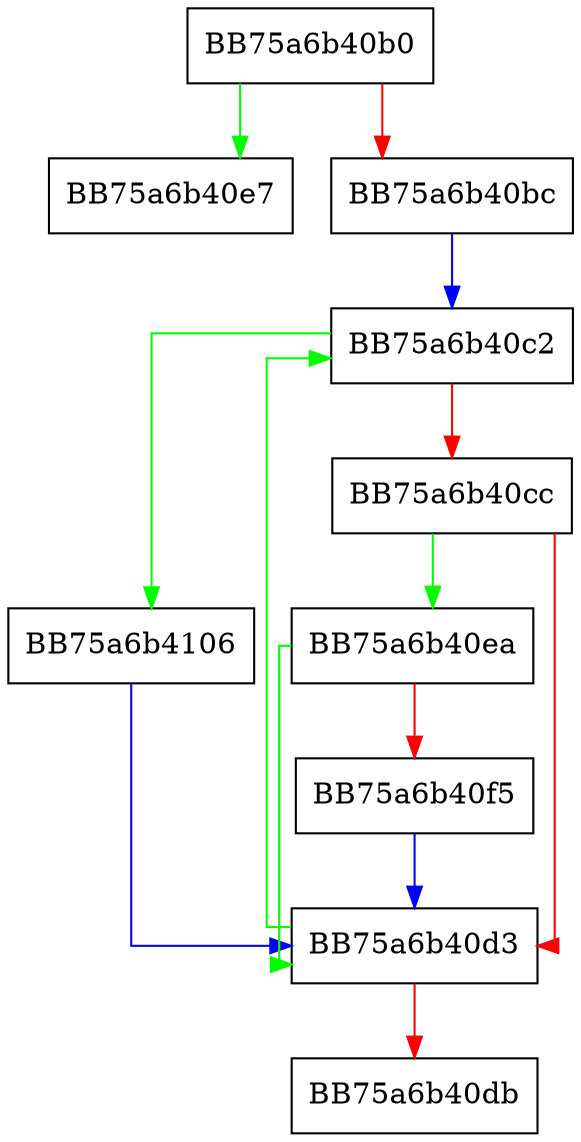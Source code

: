 digraph Decrypt {
  node [shape="box"];
  graph [splines=ortho];
  BB75a6b40b0 -> BB75a6b40e7 [color="green"];
  BB75a6b40b0 -> BB75a6b40bc [color="red"];
  BB75a6b40bc -> BB75a6b40c2 [color="blue"];
  BB75a6b40c2 -> BB75a6b4106 [color="green"];
  BB75a6b40c2 -> BB75a6b40cc [color="red"];
  BB75a6b40cc -> BB75a6b40ea [color="green"];
  BB75a6b40cc -> BB75a6b40d3 [color="red"];
  BB75a6b40d3 -> BB75a6b40c2 [color="green"];
  BB75a6b40d3 -> BB75a6b40db [color="red"];
  BB75a6b40ea -> BB75a6b40d3 [color="green"];
  BB75a6b40ea -> BB75a6b40f5 [color="red"];
  BB75a6b40f5 -> BB75a6b40d3 [color="blue"];
  BB75a6b4106 -> BB75a6b40d3 [color="blue"];
}